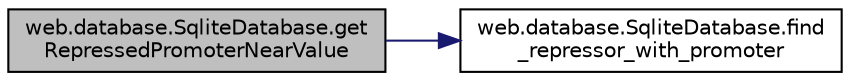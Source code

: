 digraph "web.database.SqliteDatabase.getRepressedPromoterNearValue"
{
  edge [fontname="Helvetica",fontsize="10",labelfontname="Helvetica",labelfontsize="10"];
  node [fontname="Helvetica",fontsize="10",shape=record];
  rankdir="LR";
  Node1 [label="web.database.SqliteDatabase.get\lRepressedPromoterNearValue",height=0.2,width=0.4,color="black", fillcolor="grey75", style="filled" fontcolor="black"];
  Node1 -> Node2 [color="midnightblue",fontsize="10",style="solid"];
  Node2 [label="web.database.SqliteDatabase.find\l_repressor_with_promoter",height=0.2,width=0.4,color="black", fillcolor="white", style="filled",URL="$classweb_1_1database_1_1_sqlite_database.html#aa4cfc1fba6a00dee60d72c03ddaff46e"];
}
